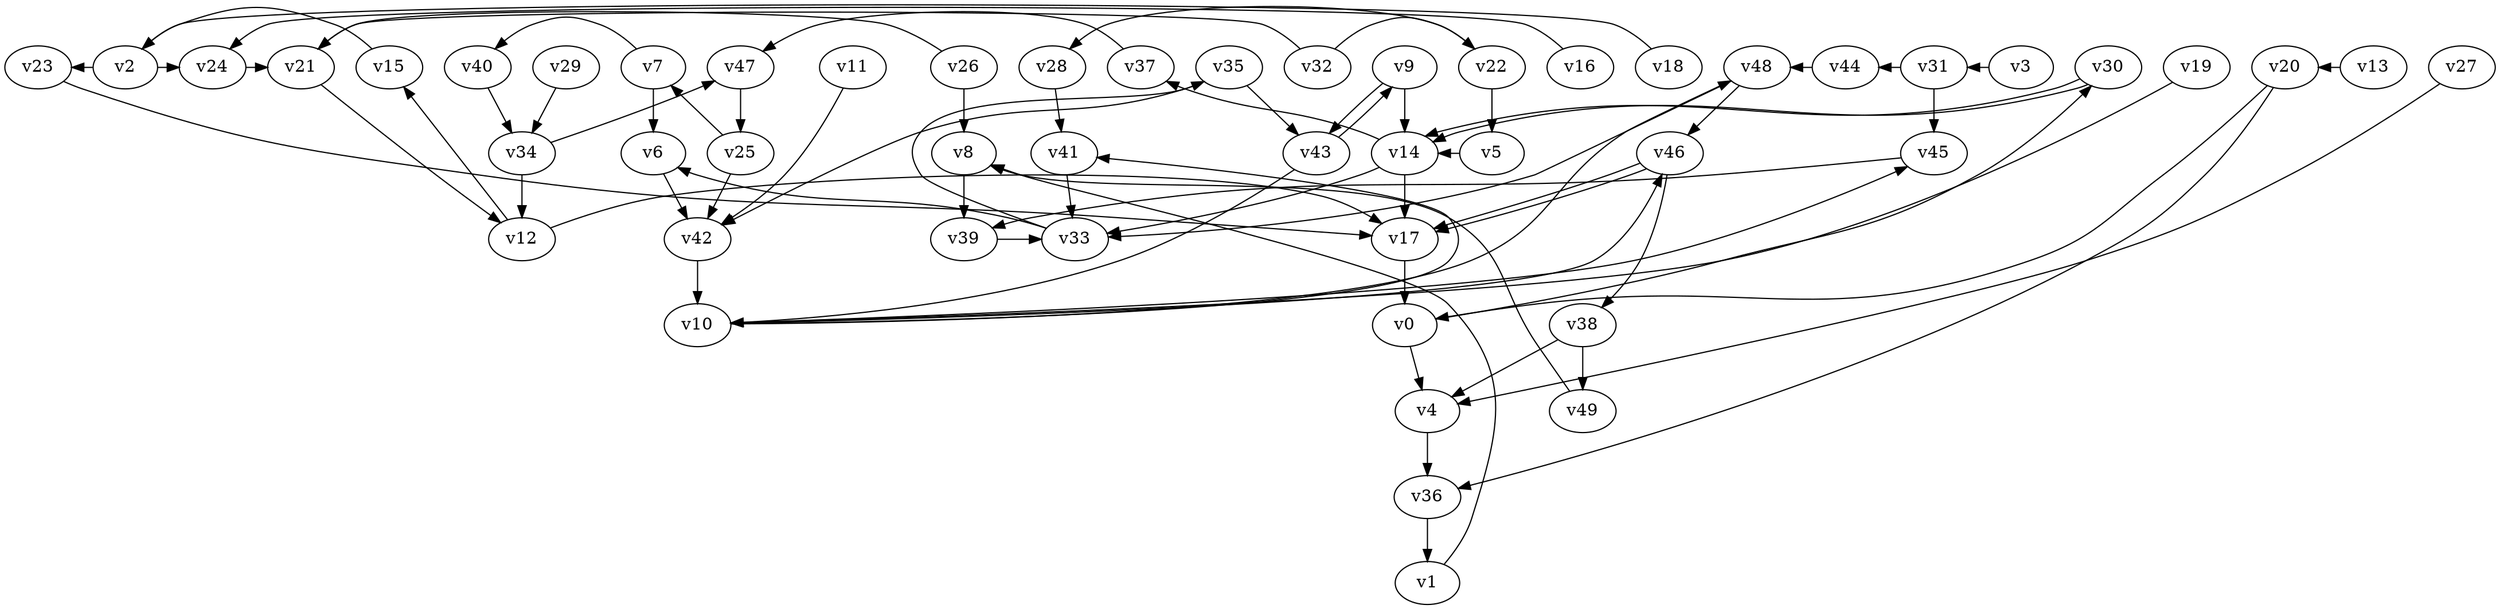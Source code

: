 // Benchmark game 62 - 50 vertices
digraph G {
    v0 [name="v0", player=0];
    v1 [name="v1", player=0];
    v2 [name="v2", player=0];
    v3 [name="v3", player=0];
    v4 [name="v4", player=0];
    v5 [name="v5", player=0];
    v6 [name="v6", player=0];
    v7 [name="v7", player=0, target=1];
    v8 [name="v8", player=1, target=1];
    v9 [name="v9", player=0];
    v10 [name="v10", player=0];
    v11 [name="v11", player=0];
    v12 [name="v12", player=1];
    v13 [name="v13", player=1];
    v14 [name="v14", player=1];
    v15 [name="v15", player=0];
    v16 [name="v16", player=1];
    v17 [name="v17", player=0];
    v18 [name="v18", player=0];
    v19 [name="v19", player=0];
    v20 [name="v20", player=0];
    v21 [name="v21", player=1];
    v22 [name="v22", player=0];
    v23 [name="v23", player=0];
    v24 [name="v24", player=0];
    v25 [name="v25", player=1];
    v26 [name="v26", player=0, target=1];
    v27 [name="v27", player=1];
    v28 [name="v28", player=1, target=1];
    v29 [name="v29", player=1, target=1];
    v30 [name="v30", player=1, target=1];
    v31 [name="v31", player=1];
    v32 [name="v32", player=0];
    v33 [name="v33", player=0];
    v34 [name="v34", player=1, target=1];
    v35 [name="v35", player=0];
    v36 [name="v36", player=1];
    v37 [name="v37", player=0];
    v38 [name="v38", player=0, target=1];
    v39 [name="v39", player=1];
    v40 [name="v40", player=0, target=1];
    v41 [name="v41", player=1];
    v42 [name="v42", player=0];
    v43 [name="v43", player=0];
    v44 [name="v44", player=0];
    v45 [name="v45", player=0];
    v46 [name="v46", player=1];
    v47 [name="v47", player=0];
    v48 [name="v48", player=0];
    v49 [name="v49", player=1];

    v0 -> v30 [constraint="time == 8"];
    v1 -> v8 [constraint="time == 17"];
    v2 -> v23 [constraint="(time >= 2) && (time <= 22)"];
    v3 -> v31 [constraint="time >= 14"];
    v4 -> v36;
    v5 -> v14 [constraint="time % 3 == 0"];
    v6 -> v42;
    v7 -> v6 [constraint="time >= 5"];
    v8 -> v39;
    v9 -> v14;
    v10 -> v46 [constraint="time % 4 == 3"];
    v11 -> v42 [constraint="time % 6 == 4"];
    v12 -> v17 [constraint="time >= 3"];
    v13 -> v20 [constraint="time == 4"];
    v14 -> v37 [constraint="time >= 14"];
    v15 -> v2 [constraint="time >= 13"];
    v16 -> v24 [constraint="time % 3 == 0"];
    v17 -> v0;
    v18 -> v2 [constraint="time >= 4"];
    v19 -> v10 [constraint="time == 0"];
    v20 -> v36 [constraint="time == 11"];
    v21 -> v12 [constraint="time % 6 == 3"];
    v22 -> v28 [constraint="(time % 3 == 1) || (time % 3 == 2)"];
    v23 -> v17 [constraint="time % 6 == 2"];
    v24 -> v21 [constraint="(time % 3 == 1) || (time % 5 == 1)"];
    v25 -> v42;
    v26 -> v21 [constraint="time >= 5"];
    v27 -> v4 [constraint="time >= 7"];
    v28 -> v41;
    v29 -> v34;
    v30 -> v14 [constraint="(time >= 2) && (time <= 23)"];
    v31 -> v45;
    v32 -> v22 [constraint="time == 13"];
    v33 -> v35 [constraint="(time % 4 == 0) || (time % 4 == 2)"];
    v34 -> v12;
    v35 -> v43;
    v36 -> v1;
    v37 -> v47 [constraint="time == 19"];
    v38 -> v49;
    v39 -> v33 [constraint="time % 6 == 2"];
    v40 -> v34;
    v41 -> v33;
    v42 -> v10;
    v43 -> v10 [constraint="time % 6 == 1"];
    v44 -> v48 [constraint="time >= 9"];
    v45 -> v39 [constraint="time == 6"];
    v46 -> v17;
    v47 -> v25;
    v48 -> v33 [constraint="(time >= 8) && (time <= 20)"];
    v49 -> v8 [constraint="time >= 5"];
    v0 -> v4;
    v35 -> v42 [constraint="time == 19"];
    v38 -> v4;
    v26 -> v8;
    v10 -> v48 [constraint="(time >= 4) && (time <= 21)"];
    v10 -> v41 [constraint="time == 18"];
    v12 -> v15 [constraint="time >= 2"];
    v14 -> v17;
    v25 -> v7 [constraint="time >= 10"];
    v43 -> v9;
    v9 -> v43;
    v20 -> v0 [constraint="time % 6 == 2"];
    v33 -> v6 [constraint="time >= 10"];
    v30 -> v14 [constraint="time % 4 == 0"];
    v34 -> v47 [constraint="time % 3 == 0"];
    v48 -> v46 [constraint="time == 8"];
    v2 -> v24 [constraint="time >= 5"];
    v7 -> v40 [constraint="time == 18"];
    v10 -> v45 [constraint="time % 5 == 2"];
    v14 -> v33;
    v46 -> v38 [constraint="(time >= 4) && (time <= 25)"];
    v31 -> v44 [constraint="(time % 4 == 0) || (time % 4 == 2)"];
    v46 -> v17 [constraint="time <= 25"];
    v32 -> v21 [constraint="time == 8"];
    v22 -> v5;
}
